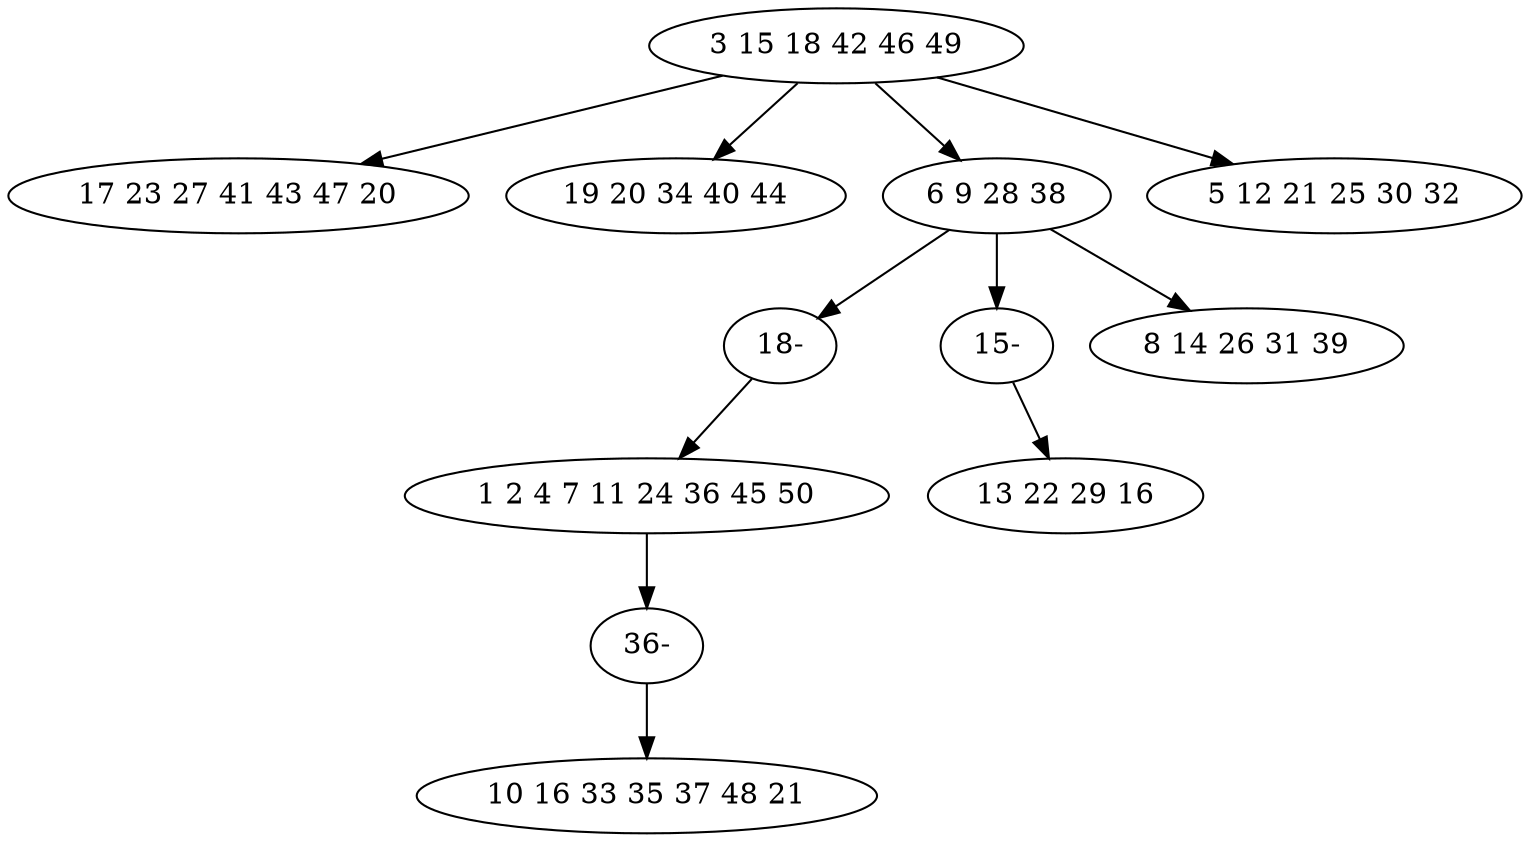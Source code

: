 digraph true_tree {
	"0" -> "1"
	"0" -> "2"
	"0" -> "3"
	"3" -> "9"
	"0" -> "5"
	"3" -> "11"
	"3" -> "7"
	"4" -> "10"
	"9" -> "4"
	"10" -> "8"
	"11" -> "6"
	"0" [label="3 15 18 42 46 49"];
	"1" [label="17 23 27 41 43 47 20"];
	"2" [label="19 20 34 40 44"];
	"3" [label="6 9 28 38"];
	"4" [label="1 2 4 7 11 24 36 45 50"];
	"5" [label="5 12 21 25 30 32"];
	"6" [label="13 22 29 16"];
	"7" [label="8 14 26 31 39"];
	"8" [label="10 16 33 35 37 48 21"];
	"9" [label="18-"];
	"10" [label="36-"];
	"11" [label="15-"];
}
